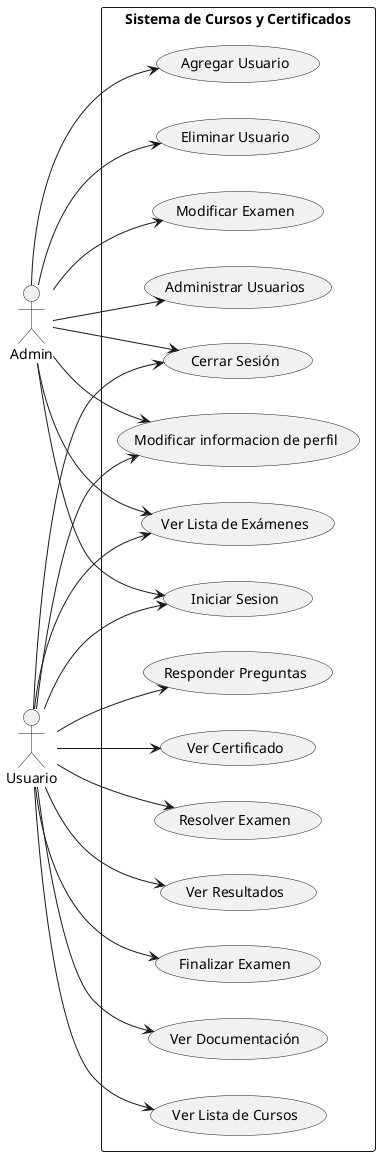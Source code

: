 @startuml
left to right direction

actor Admin as A
actor Usuario as U1

rectangle "Sistema de Cursos y Certificados" {
  
  A --> (Iniciar Sesion)
  A --> (Cerrar Sesión)
  A --> (Administrar Usuarios)
  A --> (Agregar Usuario)
  A --> (Eliminar Usuario)
  A --> (Ver Lista de Exámenes)
  A --> (Modificar Examen)
  A --> (Modificar informacion de perfil)
  U1 --> (Iniciar Sesion)
  U1 --> (Cerrar Sesión)
  U1 --> (Ver Documentación)
  U1 --> (Ver Lista de Cursos)
  U1 --> (Ver Lista de Exámenes)
  U1 --> (Responder Preguntas)
  U1 --> (Ver Certificado)
  U1 --> (Resolver Examen)
  U1 --> (Ver Resultados)
  U1--> (Modificar informacion de perfil)
  U1 --> (Finalizar Examen)


  

}

@enduml
